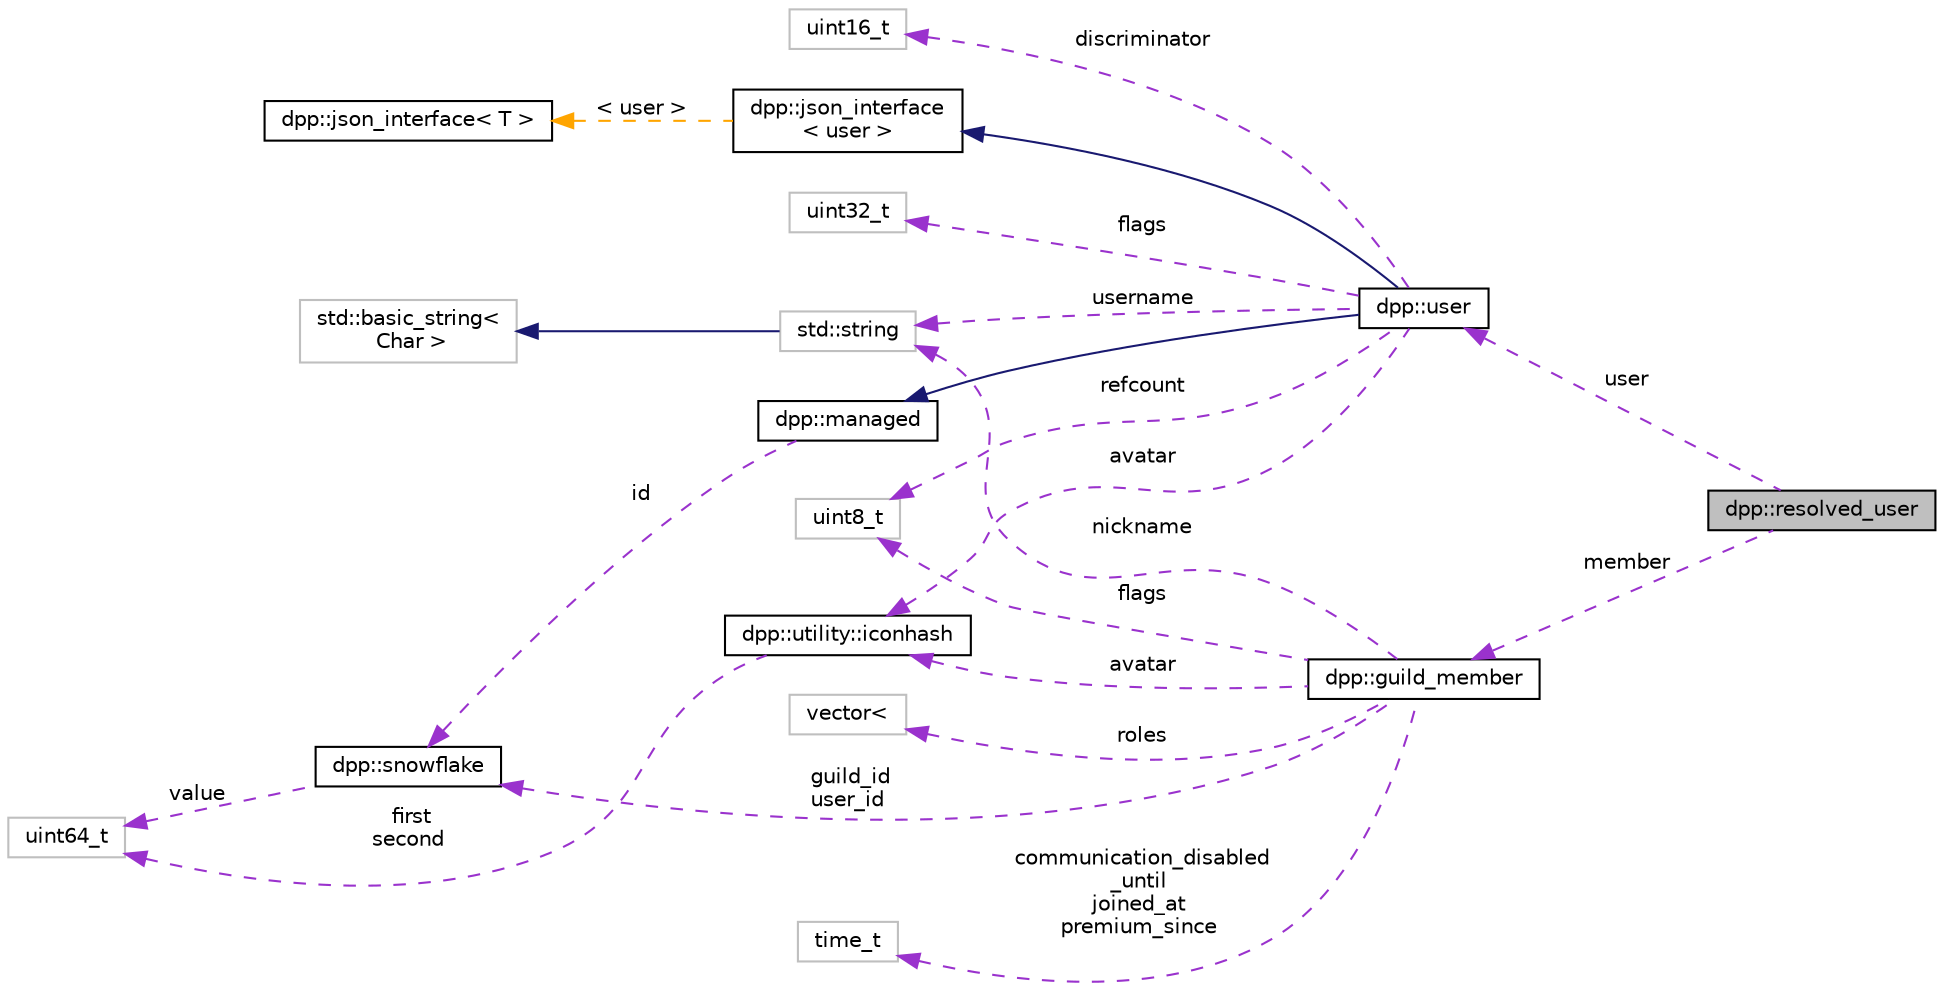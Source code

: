 digraph "dpp::resolved_user"
{
 // INTERACTIVE_SVG=YES
 // LATEX_PDF_SIZE
  bgcolor="transparent";
  edge [fontname="Helvetica",fontsize="10",labelfontname="Helvetica",labelfontsize="10"];
  node [fontname="Helvetica",fontsize="10",shape=record];
  rankdir="LR";
  Node1 [label="dpp::resolved_user",height=0.2,width=0.4,color="black", fillcolor="grey75", style="filled", fontcolor="black",tooltip="dpp::resolved_user contains both a dpp::guild_member and a dpp::user. The user can be used to obtain ..."];
  Node2 -> Node1 [dir="back",color="darkorchid3",fontsize="10",style="dashed",label=" user" ,fontname="Helvetica"];
  Node2 [label="dpp::user",height=0.2,width=0.4,color="black",URL="$classdpp_1_1user.html",tooltip="Represents a user on discord. May or may not be a member of a dpp::guild."];
  Node3 -> Node2 [dir="back",color="midnightblue",fontsize="10",style="solid",fontname="Helvetica"];
  Node3 [label="dpp::managed",height=0.2,width=0.4,color="black",URL="$classdpp_1_1managed.html",tooltip="The managed class is the base class for various types that can be stored in a cache that are identifi..."];
  Node4 -> Node3 [dir="back",color="darkorchid3",fontsize="10",style="dashed",label=" id" ,fontname="Helvetica"];
  Node4 [label="dpp::snowflake",height=0.2,width=0.4,color="black",URL="$classdpp_1_1snowflake.html",tooltip="A container for a 64 bit unsigned value representing many things on discord. This value is known in d..."];
  Node5 -> Node4 [dir="back",color="darkorchid3",fontsize="10",style="dashed",label=" value" ,fontname="Helvetica"];
  Node5 [label="uint64_t",height=0.2,width=0.4,color="grey75",tooltip=" "];
  Node6 -> Node2 [dir="back",color="midnightblue",fontsize="10",style="solid",fontname="Helvetica"];
  Node6 [label="dpp::json_interface\l\< user \>",height=0.2,width=0.4,color="black",URL="$structdpp_1_1json__interface.html",tooltip=" "];
  Node7 -> Node6 [dir="back",color="orange",fontsize="10",style="dashed",label=" \< user \>" ,fontname="Helvetica"];
  Node7 [label="dpp::json_interface\< T \>",height=0.2,width=0.4,color="black",URL="$structdpp_1_1json__interface.html",tooltip="Represents an interface for an object that can optionally implement functions for converting to and f..."];
  Node8 -> Node2 [dir="back",color="darkorchid3",fontsize="10",style="dashed",label=" username" ,fontname="Helvetica"];
  Node8 [label="std::string",height=0.2,width=0.4,color="grey75",tooltip=" "];
  Node9 -> Node8 [dir="back",color="midnightblue",fontsize="10",style="solid",fontname="Helvetica"];
  Node9 [label="std::basic_string\<\l Char \>",height=0.2,width=0.4,color="grey75",tooltip=" "];
  Node10 -> Node2 [dir="back",color="darkorchid3",fontsize="10",style="dashed",label=" avatar" ,fontname="Helvetica"];
  Node10 [label="dpp::utility::iconhash",height=0.2,width=0.4,color="black",URL="$structdpp_1_1utility_1_1iconhash.html",tooltip="Store a 128 bit icon hash (profile picture, server icon etc) as a 128 bit binary value made of two ui..."];
  Node5 -> Node10 [dir="back",color="darkorchid3",fontsize="10",style="dashed",label=" first\nsecond" ,fontname="Helvetica"];
  Node11 -> Node2 [dir="back",color="darkorchid3",fontsize="10",style="dashed",label=" flags" ,fontname="Helvetica"];
  Node11 [label="uint32_t",height=0.2,width=0.4,color="grey75",tooltip=" "];
  Node12 -> Node2 [dir="back",color="darkorchid3",fontsize="10",style="dashed",label=" discriminator" ,fontname="Helvetica"];
  Node12 [label="uint16_t",height=0.2,width=0.4,color="grey75",tooltip=" "];
  Node13 -> Node2 [dir="back",color="darkorchid3",fontsize="10",style="dashed",label=" refcount" ,fontname="Helvetica"];
  Node13 [label="uint8_t",height=0.2,width=0.4,color="grey75",tooltip=" "];
  Node14 -> Node1 [dir="back",color="darkorchid3",fontsize="10",style="dashed",label=" member" ,fontname="Helvetica"];
  Node14 [label="dpp::guild_member",height=0.2,width=0.4,color="black",URL="$classdpp_1_1guild__member.html",tooltip="Represents dpp::user membership upon a dpp::guild. This contains the user's nickname,..."];
  Node8 -> Node14 [dir="back",color="darkorchid3",fontsize="10",style="dashed",label=" nickname" ,fontname="Helvetica"];
  Node15 -> Node14 [dir="back",color="darkorchid3",fontsize="10",style="dashed",label=" roles" ,fontname="Helvetica"];
  Node15 [label="vector\<",height=0.2,width=0.4,color="grey75",tooltip=" "];
  Node4 -> Node14 [dir="back",color="darkorchid3",fontsize="10",style="dashed",label=" guild_id\nuser_id" ,fontname="Helvetica"];
  Node10 -> Node14 [dir="back",color="darkorchid3",fontsize="10",style="dashed",label=" avatar" ,fontname="Helvetica"];
  Node16 -> Node14 [dir="back",color="darkorchid3",fontsize="10",style="dashed",label=" communication_disabled\l_until\njoined_at\npremium_since" ,fontname="Helvetica"];
  Node16 [label="time_t",height=0.2,width=0.4,color="grey75",tooltip=" "];
  Node13 -> Node14 [dir="back",color="darkorchid3",fontsize="10",style="dashed",label=" flags" ,fontname="Helvetica"];
}
